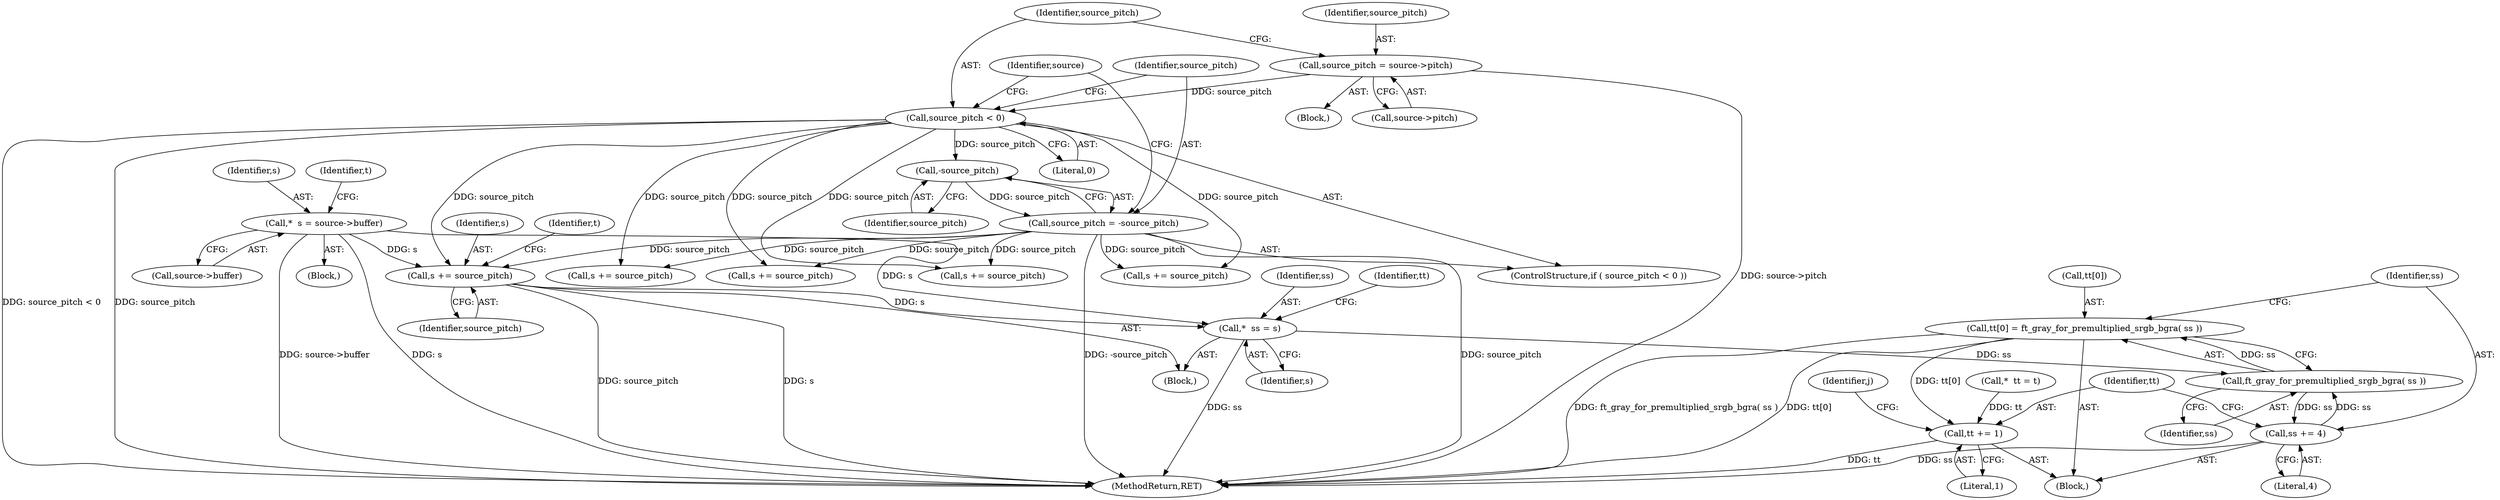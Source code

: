 digraph "0_savannah_b3500af717010137046ec4076d1e1c0641e33727@array" {
"1000863" [label="(Call,tt[0] = ft_gray_for_premultiplied_srgb_bgra( ss ))"];
"1000867" [label="(Call,ft_gray_for_premultiplied_srgb_bgra( ss ))"];
"1000843" [label="(Call,*  ss = s)"];
"1000813" [label="(Call,*  s = source->buffer)"];
"1000875" [label="(Call,s += source_pitch)"];
"1000275" [label="(Call,source_pitch < 0)"];
"1000269" [label="(Call,source_pitch = source->pitch)"];
"1000278" [label="(Call,source_pitch = -source_pitch)"];
"1000280" [label="(Call,-source_pitch)"];
"1000869" [label="(Call,ss += 4)"];
"1000872" [label="(Call,tt += 1)"];
"1000269" [label="(Call,source_pitch = source->pitch)"];
"1000843" [label="(Call,*  ss = s)"];
"1000841" [label="(Block,)"];
"1000872" [label="(Call,tt += 1)"];
"1000274" [label="(ControlStructure,if ( source_pitch < 0 ))"];
"1000280" [label="(Call,-source_pitch)"];
"1000814" [label="(Identifier,s)"];
"1000110" [label="(Block,)"];
"1000870" [label="(Identifier,ss)"];
"1000275" [label="(Call,source_pitch < 0)"];
"1000278" [label="(Call,source_pitch = -source_pitch)"];
"1000815" [label="(Call,source->buffer)"];
"1000867" [label="(Call,ft_gray_for_premultiplied_srgb_bgra( ss ))"];
"1000873" [label="(Identifier,tt)"];
"1000847" [label="(Call,*  tt = t)"];
"1000271" [label="(Call,source->pitch)"];
"1000874" [label="(Literal,1)"];
"1000813" [label="(Call,*  s = source->buffer)"];
"1000845" [label="(Identifier,s)"];
"1000270" [label="(Identifier,source_pitch)"];
"1000277" [label="(Literal,0)"];
"1000803" [label="(Call,s += source_pitch)"];
"1000879" [label="(Identifier,t)"];
"1000868" [label="(Identifier,ss)"];
"1000284" [label="(Identifier,source)"];
"1000877" [label="(Identifier,source_pitch)"];
"1000885" [label="(MethodReturn,RET)"];
"1000276" [label="(Identifier,source_pitch)"];
"1000281" [label="(Identifier,source_pitch)"];
"1000875" [label="(Call,s += source_pitch)"];
"1000864" [label="(Call,tt[0])"];
"1000861" [label="(Identifier,j)"];
"1000690" [label="(Call,s += source_pitch)"];
"1000871" [label="(Literal,4)"];
"1000876" [label="(Identifier,s)"];
"1000844" [label="(Identifier,ss)"];
"1000863" [label="(Call,tt[0] = ft_gray_for_premultiplied_srgb_bgra( ss ))"];
"1000869" [label="(Call,ss += 4)"];
"1000848" [label="(Identifier,tt)"];
"1000481" [label="(Call,s += source_pitch)"];
"1000279" [label="(Identifier,source_pitch)"];
"1000811" [label="(Block,)"];
"1000820" [label="(Identifier,t)"];
"1000862" [label="(Block,)"];
"1000532" [label="(Call,s += source_pitch)"];
"1000863" -> "1000862"  [label="AST: "];
"1000863" -> "1000867"  [label="CFG: "];
"1000864" -> "1000863"  [label="AST: "];
"1000867" -> "1000863"  [label="AST: "];
"1000870" -> "1000863"  [label="CFG: "];
"1000863" -> "1000885"  [label="DDG: ft_gray_for_premultiplied_srgb_bgra( ss )"];
"1000863" -> "1000885"  [label="DDG: tt[0]"];
"1000867" -> "1000863"  [label="DDG: ss"];
"1000863" -> "1000872"  [label="DDG: tt[0]"];
"1000867" -> "1000868"  [label="CFG: "];
"1000868" -> "1000867"  [label="AST: "];
"1000843" -> "1000867"  [label="DDG: ss"];
"1000869" -> "1000867"  [label="DDG: ss"];
"1000867" -> "1000869"  [label="DDG: ss"];
"1000843" -> "1000841"  [label="AST: "];
"1000843" -> "1000845"  [label="CFG: "];
"1000844" -> "1000843"  [label="AST: "];
"1000845" -> "1000843"  [label="AST: "];
"1000848" -> "1000843"  [label="CFG: "];
"1000843" -> "1000885"  [label="DDG: ss"];
"1000813" -> "1000843"  [label="DDG: s"];
"1000875" -> "1000843"  [label="DDG: s"];
"1000813" -> "1000811"  [label="AST: "];
"1000813" -> "1000815"  [label="CFG: "];
"1000814" -> "1000813"  [label="AST: "];
"1000815" -> "1000813"  [label="AST: "];
"1000820" -> "1000813"  [label="CFG: "];
"1000813" -> "1000885"  [label="DDG: s"];
"1000813" -> "1000885"  [label="DDG: source->buffer"];
"1000813" -> "1000875"  [label="DDG: s"];
"1000875" -> "1000841"  [label="AST: "];
"1000875" -> "1000877"  [label="CFG: "];
"1000876" -> "1000875"  [label="AST: "];
"1000877" -> "1000875"  [label="AST: "];
"1000879" -> "1000875"  [label="CFG: "];
"1000875" -> "1000885"  [label="DDG: s"];
"1000875" -> "1000885"  [label="DDG: source_pitch"];
"1000275" -> "1000875"  [label="DDG: source_pitch"];
"1000278" -> "1000875"  [label="DDG: source_pitch"];
"1000275" -> "1000274"  [label="AST: "];
"1000275" -> "1000277"  [label="CFG: "];
"1000276" -> "1000275"  [label="AST: "];
"1000277" -> "1000275"  [label="AST: "];
"1000279" -> "1000275"  [label="CFG: "];
"1000284" -> "1000275"  [label="CFG: "];
"1000275" -> "1000885"  [label="DDG: source_pitch < 0"];
"1000275" -> "1000885"  [label="DDG: source_pitch"];
"1000269" -> "1000275"  [label="DDG: source_pitch"];
"1000275" -> "1000280"  [label="DDG: source_pitch"];
"1000275" -> "1000481"  [label="DDG: source_pitch"];
"1000275" -> "1000532"  [label="DDG: source_pitch"];
"1000275" -> "1000690"  [label="DDG: source_pitch"];
"1000275" -> "1000803"  [label="DDG: source_pitch"];
"1000269" -> "1000110"  [label="AST: "];
"1000269" -> "1000271"  [label="CFG: "];
"1000270" -> "1000269"  [label="AST: "];
"1000271" -> "1000269"  [label="AST: "];
"1000276" -> "1000269"  [label="CFG: "];
"1000269" -> "1000885"  [label="DDG: source->pitch"];
"1000278" -> "1000274"  [label="AST: "];
"1000278" -> "1000280"  [label="CFG: "];
"1000279" -> "1000278"  [label="AST: "];
"1000280" -> "1000278"  [label="AST: "];
"1000284" -> "1000278"  [label="CFG: "];
"1000278" -> "1000885"  [label="DDG: -source_pitch"];
"1000278" -> "1000885"  [label="DDG: source_pitch"];
"1000280" -> "1000278"  [label="DDG: source_pitch"];
"1000278" -> "1000481"  [label="DDG: source_pitch"];
"1000278" -> "1000532"  [label="DDG: source_pitch"];
"1000278" -> "1000690"  [label="DDG: source_pitch"];
"1000278" -> "1000803"  [label="DDG: source_pitch"];
"1000280" -> "1000281"  [label="CFG: "];
"1000281" -> "1000280"  [label="AST: "];
"1000869" -> "1000862"  [label="AST: "];
"1000869" -> "1000871"  [label="CFG: "];
"1000870" -> "1000869"  [label="AST: "];
"1000871" -> "1000869"  [label="AST: "];
"1000873" -> "1000869"  [label="CFG: "];
"1000869" -> "1000885"  [label="DDG: ss"];
"1000872" -> "1000862"  [label="AST: "];
"1000872" -> "1000874"  [label="CFG: "];
"1000873" -> "1000872"  [label="AST: "];
"1000874" -> "1000872"  [label="AST: "];
"1000861" -> "1000872"  [label="CFG: "];
"1000872" -> "1000885"  [label="DDG: tt"];
"1000847" -> "1000872"  [label="DDG: tt"];
}
